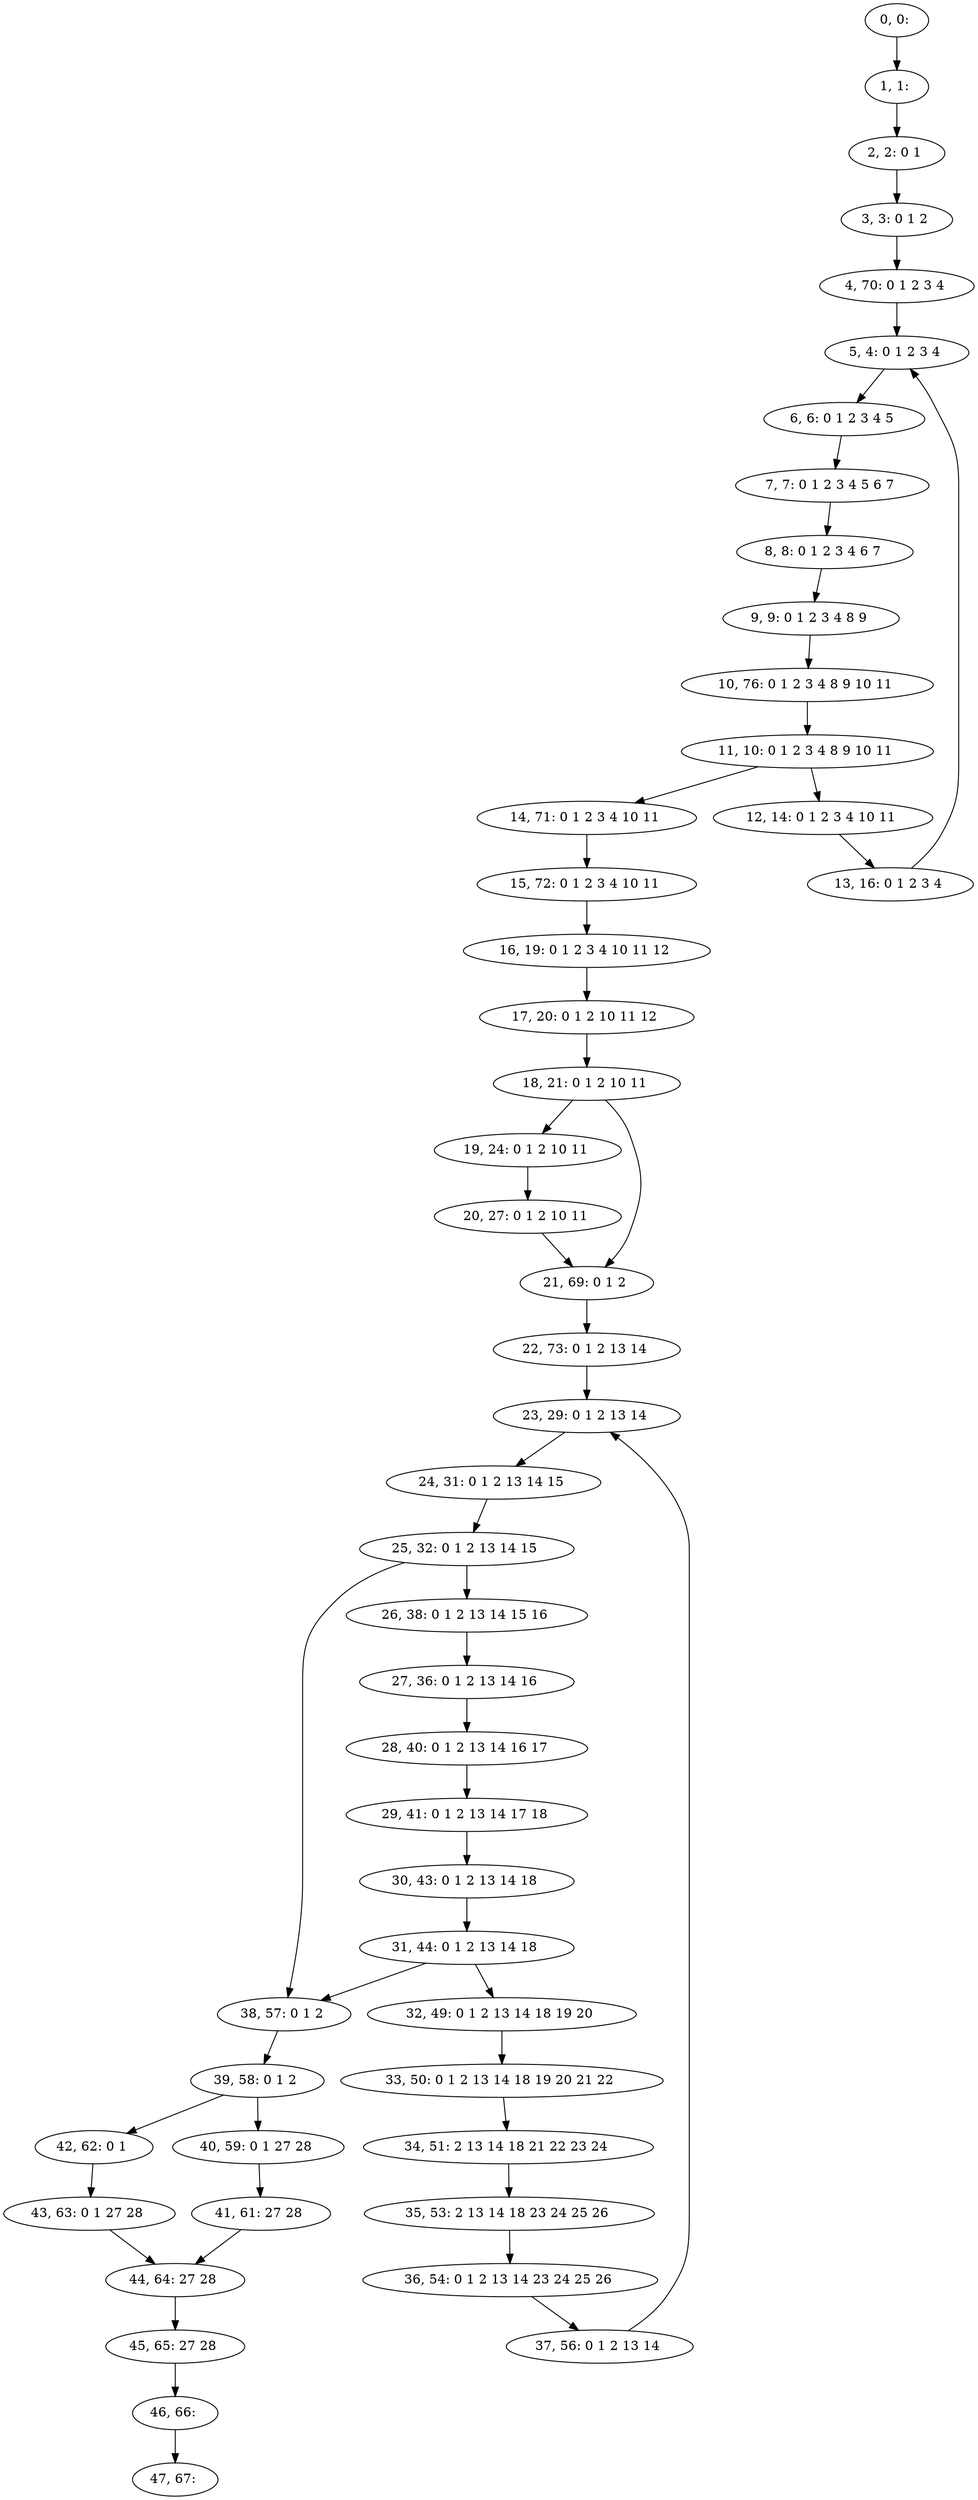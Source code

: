 digraph G {
0[label="0, 0: "];
1[label="1, 1: "];
2[label="2, 2: 0 1 "];
3[label="3, 3: 0 1 2 "];
4[label="4, 70: 0 1 2 3 4 "];
5[label="5, 4: 0 1 2 3 4 "];
6[label="6, 6: 0 1 2 3 4 5 "];
7[label="7, 7: 0 1 2 3 4 5 6 7 "];
8[label="8, 8: 0 1 2 3 4 6 7 "];
9[label="9, 9: 0 1 2 3 4 8 9 "];
10[label="10, 76: 0 1 2 3 4 8 9 10 11 "];
11[label="11, 10: 0 1 2 3 4 8 9 10 11 "];
12[label="12, 14: 0 1 2 3 4 10 11 "];
13[label="13, 16: 0 1 2 3 4 "];
14[label="14, 71: 0 1 2 3 4 10 11 "];
15[label="15, 72: 0 1 2 3 4 10 11 "];
16[label="16, 19: 0 1 2 3 4 10 11 12 "];
17[label="17, 20: 0 1 2 10 11 12 "];
18[label="18, 21: 0 1 2 10 11 "];
19[label="19, 24: 0 1 2 10 11 "];
20[label="20, 27: 0 1 2 10 11 "];
21[label="21, 69: 0 1 2 "];
22[label="22, 73: 0 1 2 13 14 "];
23[label="23, 29: 0 1 2 13 14 "];
24[label="24, 31: 0 1 2 13 14 15 "];
25[label="25, 32: 0 1 2 13 14 15 "];
26[label="26, 38: 0 1 2 13 14 15 16 "];
27[label="27, 36: 0 1 2 13 14 16 "];
28[label="28, 40: 0 1 2 13 14 16 17 "];
29[label="29, 41: 0 1 2 13 14 17 18 "];
30[label="30, 43: 0 1 2 13 14 18 "];
31[label="31, 44: 0 1 2 13 14 18 "];
32[label="32, 49: 0 1 2 13 14 18 19 20 "];
33[label="33, 50: 0 1 2 13 14 18 19 20 21 22 "];
34[label="34, 51: 2 13 14 18 21 22 23 24 "];
35[label="35, 53: 2 13 14 18 23 24 25 26 "];
36[label="36, 54: 0 1 2 13 14 23 24 25 26 "];
37[label="37, 56: 0 1 2 13 14 "];
38[label="38, 57: 0 1 2 "];
39[label="39, 58: 0 1 2 "];
40[label="40, 59: 0 1 27 28 "];
41[label="41, 61: 27 28 "];
42[label="42, 62: 0 1 "];
43[label="43, 63: 0 1 27 28 "];
44[label="44, 64: 27 28 "];
45[label="45, 65: 27 28 "];
46[label="46, 66: "];
47[label="47, 67: "];
0->1 ;
1->2 ;
2->3 ;
3->4 ;
4->5 ;
5->6 ;
6->7 ;
7->8 ;
8->9 ;
9->10 ;
10->11 ;
11->12 ;
11->14 ;
12->13 ;
13->5 ;
14->15 ;
15->16 ;
16->17 ;
17->18 ;
18->19 ;
18->21 ;
19->20 ;
20->21 ;
21->22 ;
22->23 ;
23->24 ;
24->25 ;
25->26 ;
25->38 ;
26->27 ;
27->28 ;
28->29 ;
29->30 ;
30->31 ;
31->32 ;
31->38 ;
32->33 ;
33->34 ;
34->35 ;
35->36 ;
36->37 ;
37->23 ;
38->39 ;
39->40 ;
39->42 ;
40->41 ;
41->44 ;
42->43 ;
43->44 ;
44->45 ;
45->46 ;
46->47 ;
}
